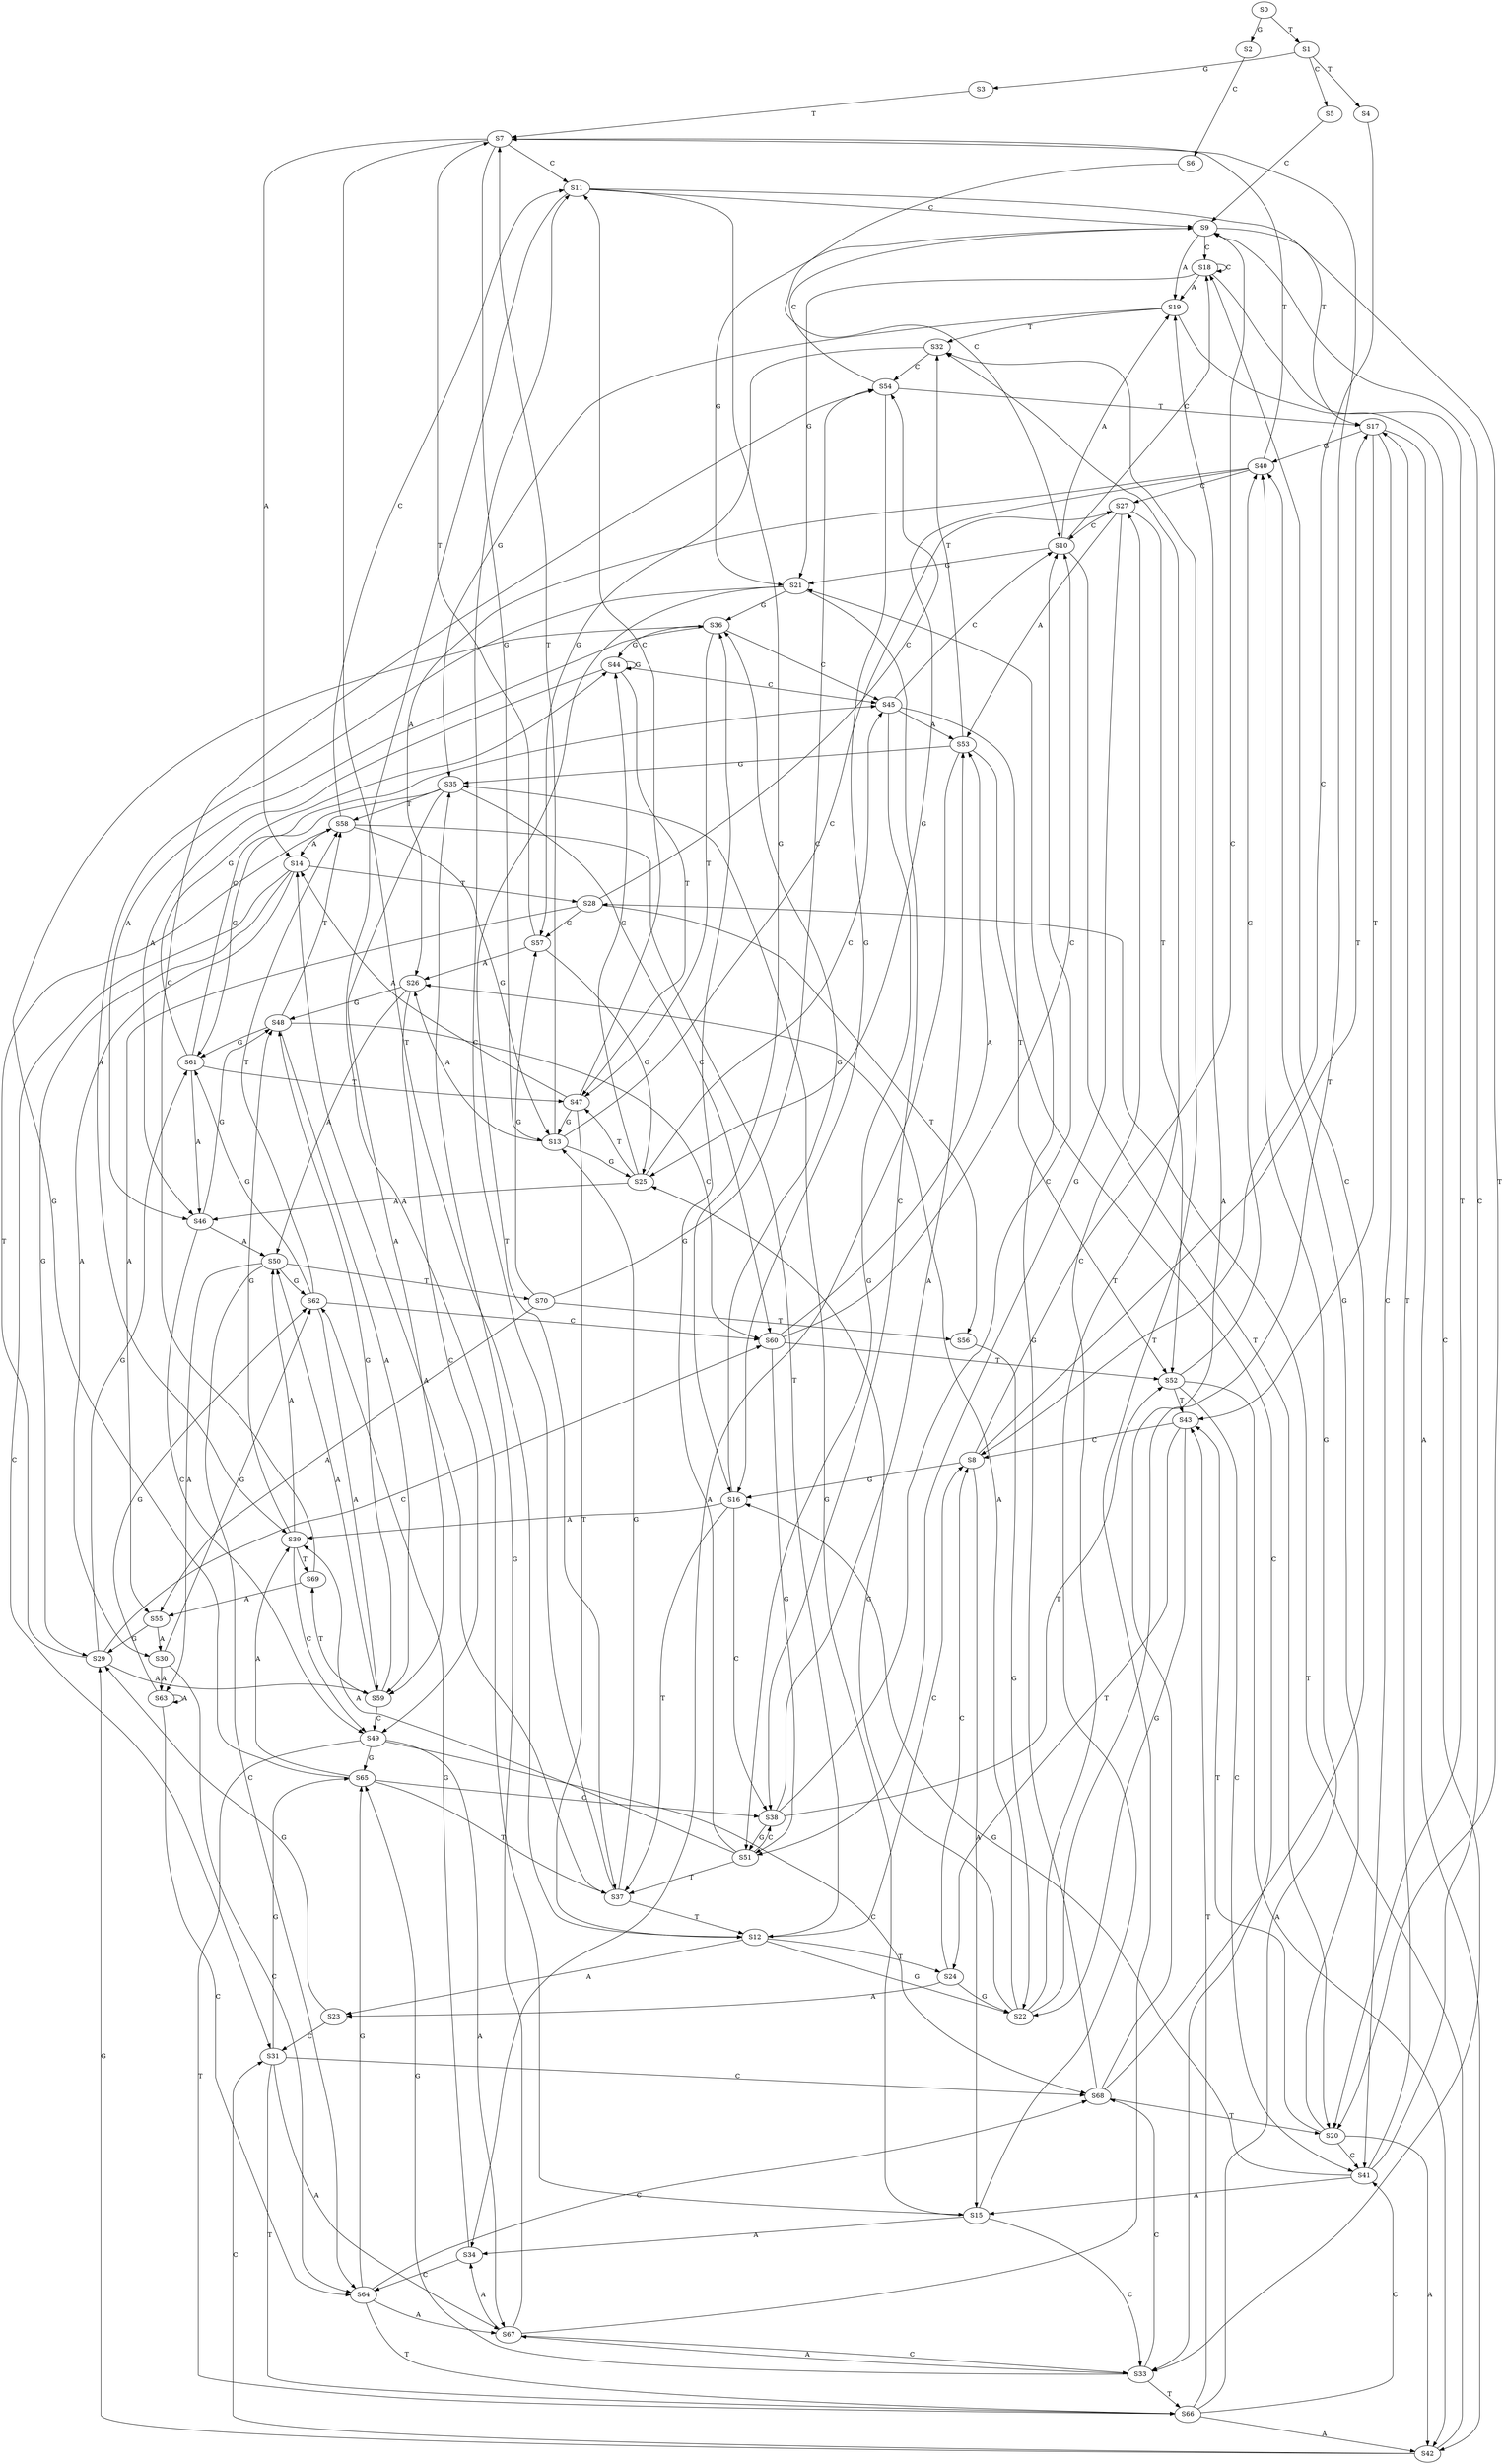 strict digraph  {
	S0 -> S1 [ label = T ];
	S0 -> S2 [ label = G ];
	S1 -> S3 [ label = G ];
	S1 -> S4 [ label = T ];
	S1 -> S5 [ label = C ];
	S2 -> S6 [ label = C ];
	S3 -> S7 [ label = T ];
	S4 -> S8 [ label = C ];
	S5 -> S9 [ label = C ];
	S6 -> S10 [ label = C ];
	S7 -> S11 [ label = C ];
	S7 -> S12 [ label = T ];
	S7 -> S13 [ label = G ];
	S7 -> S14 [ label = A ];
	S8 -> S15 [ label = A ];
	S8 -> S9 [ label = C ];
	S8 -> S16 [ label = G ];
	S8 -> S17 [ label = T ];
	S9 -> S18 [ label = C ];
	S9 -> S19 [ label = A ];
	S9 -> S20 [ label = T ];
	S9 -> S21 [ label = G ];
	S10 -> S21 [ label = G ];
	S10 -> S19 [ label = A ];
	S10 -> S20 [ label = T ];
	S10 -> S18 [ label = C ];
	S11 -> S17 [ label = T ];
	S11 -> S16 [ label = G ];
	S11 -> S15 [ label = A ];
	S11 -> S9 [ label = C ];
	S12 -> S8 [ label = C ];
	S12 -> S22 [ label = G ];
	S12 -> S23 [ label = A ];
	S12 -> S24 [ label = T ];
	S13 -> S7 [ label = T ];
	S13 -> S25 [ label = G ];
	S13 -> S26 [ label = A ];
	S13 -> S27 [ label = C ];
	S14 -> S28 [ label = T ];
	S14 -> S29 [ label = G ];
	S14 -> S30 [ label = A ];
	S14 -> S31 [ label = C ];
	S15 -> S32 [ label = T ];
	S15 -> S33 [ label = C ];
	S15 -> S34 [ label = A ];
	S15 -> S35 [ label = G ];
	S16 -> S36 [ label = G ];
	S16 -> S37 [ label = T ];
	S16 -> S38 [ label = C ];
	S16 -> S39 [ label = A ];
	S17 -> S40 [ label = G ];
	S17 -> S41 [ label = C ];
	S17 -> S42 [ label = A ];
	S17 -> S43 [ label = T ];
	S18 -> S21 [ label = G ];
	S18 -> S18 [ label = C ];
	S18 -> S19 [ label = A ];
	S18 -> S20 [ label = T ];
	S19 -> S35 [ label = G ];
	S19 -> S32 [ label = T ];
	S19 -> S33 [ label = C ];
	S20 -> S40 [ label = G ];
	S20 -> S41 [ label = C ];
	S20 -> S43 [ label = T ];
	S20 -> S42 [ label = A ];
	S21 -> S39 [ label = A ];
	S21 -> S36 [ label = G ];
	S21 -> S37 [ label = T ];
	S21 -> S38 [ label = C ];
	S22 -> S25 [ label = G ];
	S22 -> S27 [ label = C ];
	S22 -> S7 [ label = T ];
	S22 -> S26 [ label = A ];
	S23 -> S31 [ label = C ];
	S23 -> S29 [ label = G ];
	S24 -> S22 [ label = G ];
	S24 -> S8 [ label = C ];
	S24 -> S23 [ label = A ];
	S25 -> S44 [ label = G ];
	S25 -> S45 [ label = C ];
	S25 -> S46 [ label = A ];
	S25 -> S47 [ label = T ];
	S26 -> S48 [ label = G ];
	S26 -> S49 [ label = C ];
	S26 -> S50 [ label = A ];
	S27 -> S10 [ label = C ];
	S27 -> S51 [ label = G ];
	S27 -> S52 [ label = T ];
	S27 -> S53 [ label = A ];
	S28 -> S54 [ label = C ];
	S28 -> S55 [ label = A ];
	S28 -> S56 [ label = T ];
	S28 -> S57 [ label = G ];
	S29 -> S58 [ label = T ];
	S29 -> S59 [ label = A ];
	S29 -> S60 [ label = C ];
	S29 -> S61 [ label = G ];
	S30 -> S62 [ label = G ];
	S30 -> S63 [ label = A ];
	S30 -> S64 [ label = C ];
	S31 -> S65 [ label = G ];
	S31 -> S66 [ label = T ];
	S31 -> S67 [ label = A ];
	S31 -> S68 [ label = C ];
	S32 -> S54 [ label = C ];
	S32 -> S57 [ label = G ];
	S33 -> S66 [ label = T ];
	S33 -> S65 [ label = G ];
	S33 -> S67 [ label = A ];
	S33 -> S68 [ label = C ];
	S34 -> S62 [ label = G ];
	S34 -> S64 [ label = C ];
	S35 -> S61 [ label = G ];
	S35 -> S58 [ label = T ];
	S35 -> S59 [ label = A ];
	S35 -> S60 [ label = C ];
	S36 -> S46 [ label = A ];
	S36 -> S44 [ label = G ];
	S36 -> S45 [ label = C ];
	S36 -> S47 [ label = T ];
	S37 -> S11 [ label = C ];
	S37 -> S14 [ label = A ];
	S37 -> S13 [ label = G ];
	S37 -> S12 [ label = T ];
	S38 -> S51 [ label = G ];
	S38 -> S52 [ label = T ];
	S38 -> S10 [ label = C ];
	S38 -> S53 [ label = A ];
	S39 -> S50 [ label = A ];
	S39 -> S49 [ label = C ];
	S39 -> S48 [ label = G ];
	S39 -> S69 [ label = T ];
	S40 -> S26 [ label = A ];
	S40 -> S27 [ label = C ];
	S40 -> S25 [ label = G ];
	S40 -> S7 [ label = T ];
	S41 -> S17 [ label = T ];
	S41 -> S16 [ label = G ];
	S41 -> S9 [ label = C ];
	S41 -> S15 [ label = A ];
	S42 -> S29 [ label = G ];
	S42 -> S28 [ label = T ];
	S42 -> S31 [ label = C ];
	S43 -> S8 [ label = C ];
	S43 -> S24 [ label = T ];
	S43 -> S22 [ label = G ];
	S44 -> S47 [ label = T ];
	S44 -> S45 [ label = C ];
	S44 -> S44 [ label = G ];
	S44 -> S46 [ label = A ];
	S45 -> S52 [ label = T ];
	S45 -> S10 [ label = C ];
	S45 -> S53 [ label = A ];
	S45 -> S51 [ label = G ];
	S46 -> S50 [ label = A ];
	S46 -> S48 [ label = G ];
	S46 -> S49 [ label = C ];
	S47 -> S14 [ label = A ];
	S47 -> S11 [ label = C ];
	S47 -> S13 [ label = G ];
	S47 -> S12 [ label = T ];
	S48 -> S58 [ label = T ];
	S48 -> S61 [ label = G ];
	S48 -> S59 [ label = A ];
	S48 -> S60 [ label = C ];
	S49 -> S66 [ label = T ];
	S49 -> S65 [ label = G ];
	S49 -> S68 [ label = C ];
	S49 -> S67 [ label = A ];
	S50 -> S70 [ label = T ];
	S50 -> S64 [ label = C ];
	S50 -> S63 [ label = A ];
	S50 -> S62 [ label = G ];
	S51 -> S36 [ label = G ];
	S51 -> S39 [ label = A ];
	S51 -> S37 [ label = T ];
	S51 -> S38 [ label = C ];
	S52 -> S42 [ label = A ];
	S52 -> S41 [ label = C ];
	S52 -> S43 [ label = T ];
	S52 -> S40 [ label = G ];
	S53 -> S35 [ label = G ];
	S53 -> S33 [ label = C ];
	S53 -> S34 [ label = A ];
	S53 -> S32 [ label = T ];
	S54 -> S9 [ label = C ];
	S54 -> S16 [ label = G ];
	S54 -> S17 [ label = T ];
	S55 -> S29 [ label = G ];
	S55 -> S30 [ label = A ];
	S56 -> S22 [ label = G ];
	S57 -> S25 [ label = G ];
	S57 -> S26 [ label = A ];
	S57 -> S7 [ label = T ];
	S58 -> S14 [ label = A ];
	S58 -> S11 [ label = C ];
	S58 -> S13 [ label = G ];
	S58 -> S12 [ label = T ];
	S59 -> S50 [ label = A ];
	S59 -> S49 [ label = C ];
	S59 -> S69 [ label = T ];
	S59 -> S48 [ label = G ];
	S60 -> S10 [ label = C ];
	S60 -> S53 [ label = A ];
	S60 -> S51 [ label = G ];
	S60 -> S52 [ label = T ];
	S61 -> S46 [ label = A ];
	S61 -> S44 [ label = G ];
	S61 -> S47 [ label = T ];
	S61 -> S45 [ label = C ];
	S62 -> S58 [ label = T ];
	S62 -> S59 [ label = A ];
	S62 -> S60 [ label = C ];
	S62 -> S61 [ label = G ];
	S63 -> S62 [ label = G ];
	S63 -> S64 [ label = C ];
	S63 -> S63 [ label = A ];
	S64 -> S67 [ label = A ];
	S64 -> S68 [ label = C ];
	S64 -> S65 [ label = G ];
	S64 -> S66 [ label = T ];
	S65 -> S36 [ label = G ];
	S65 -> S39 [ label = A ];
	S65 -> S37 [ label = T ];
	S65 -> S38 [ label = C ];
	S66 -> S42 [ label = A ];
	S66 -> S41 [ label = C ];
	S66 -> S43 [ label = T ];
	S66 -> S40 [ label = G ];
	S67 -> S35 [ label = G ];
	S67 -> S33 [ label = C ];
	S67 -> S34 [ label = A ];
	S67 -> S32 [ label = T ];
	S68 -> S18 [ label = C ];
	S68 -> S19 [ label = A ];
	S68 -> S20 [ label = T ];
	S68 -> S21 [ label = G ];
	S69 -> S55 [ label = A ];
	S69 -> S54 [ label = C ];
	S70 -> S55 [ label = A ];
	S70 -> S54 [ label = C ];
	S70 -> S57 [ label = G ];
	S70 -> S56 [ label = T ];
}
